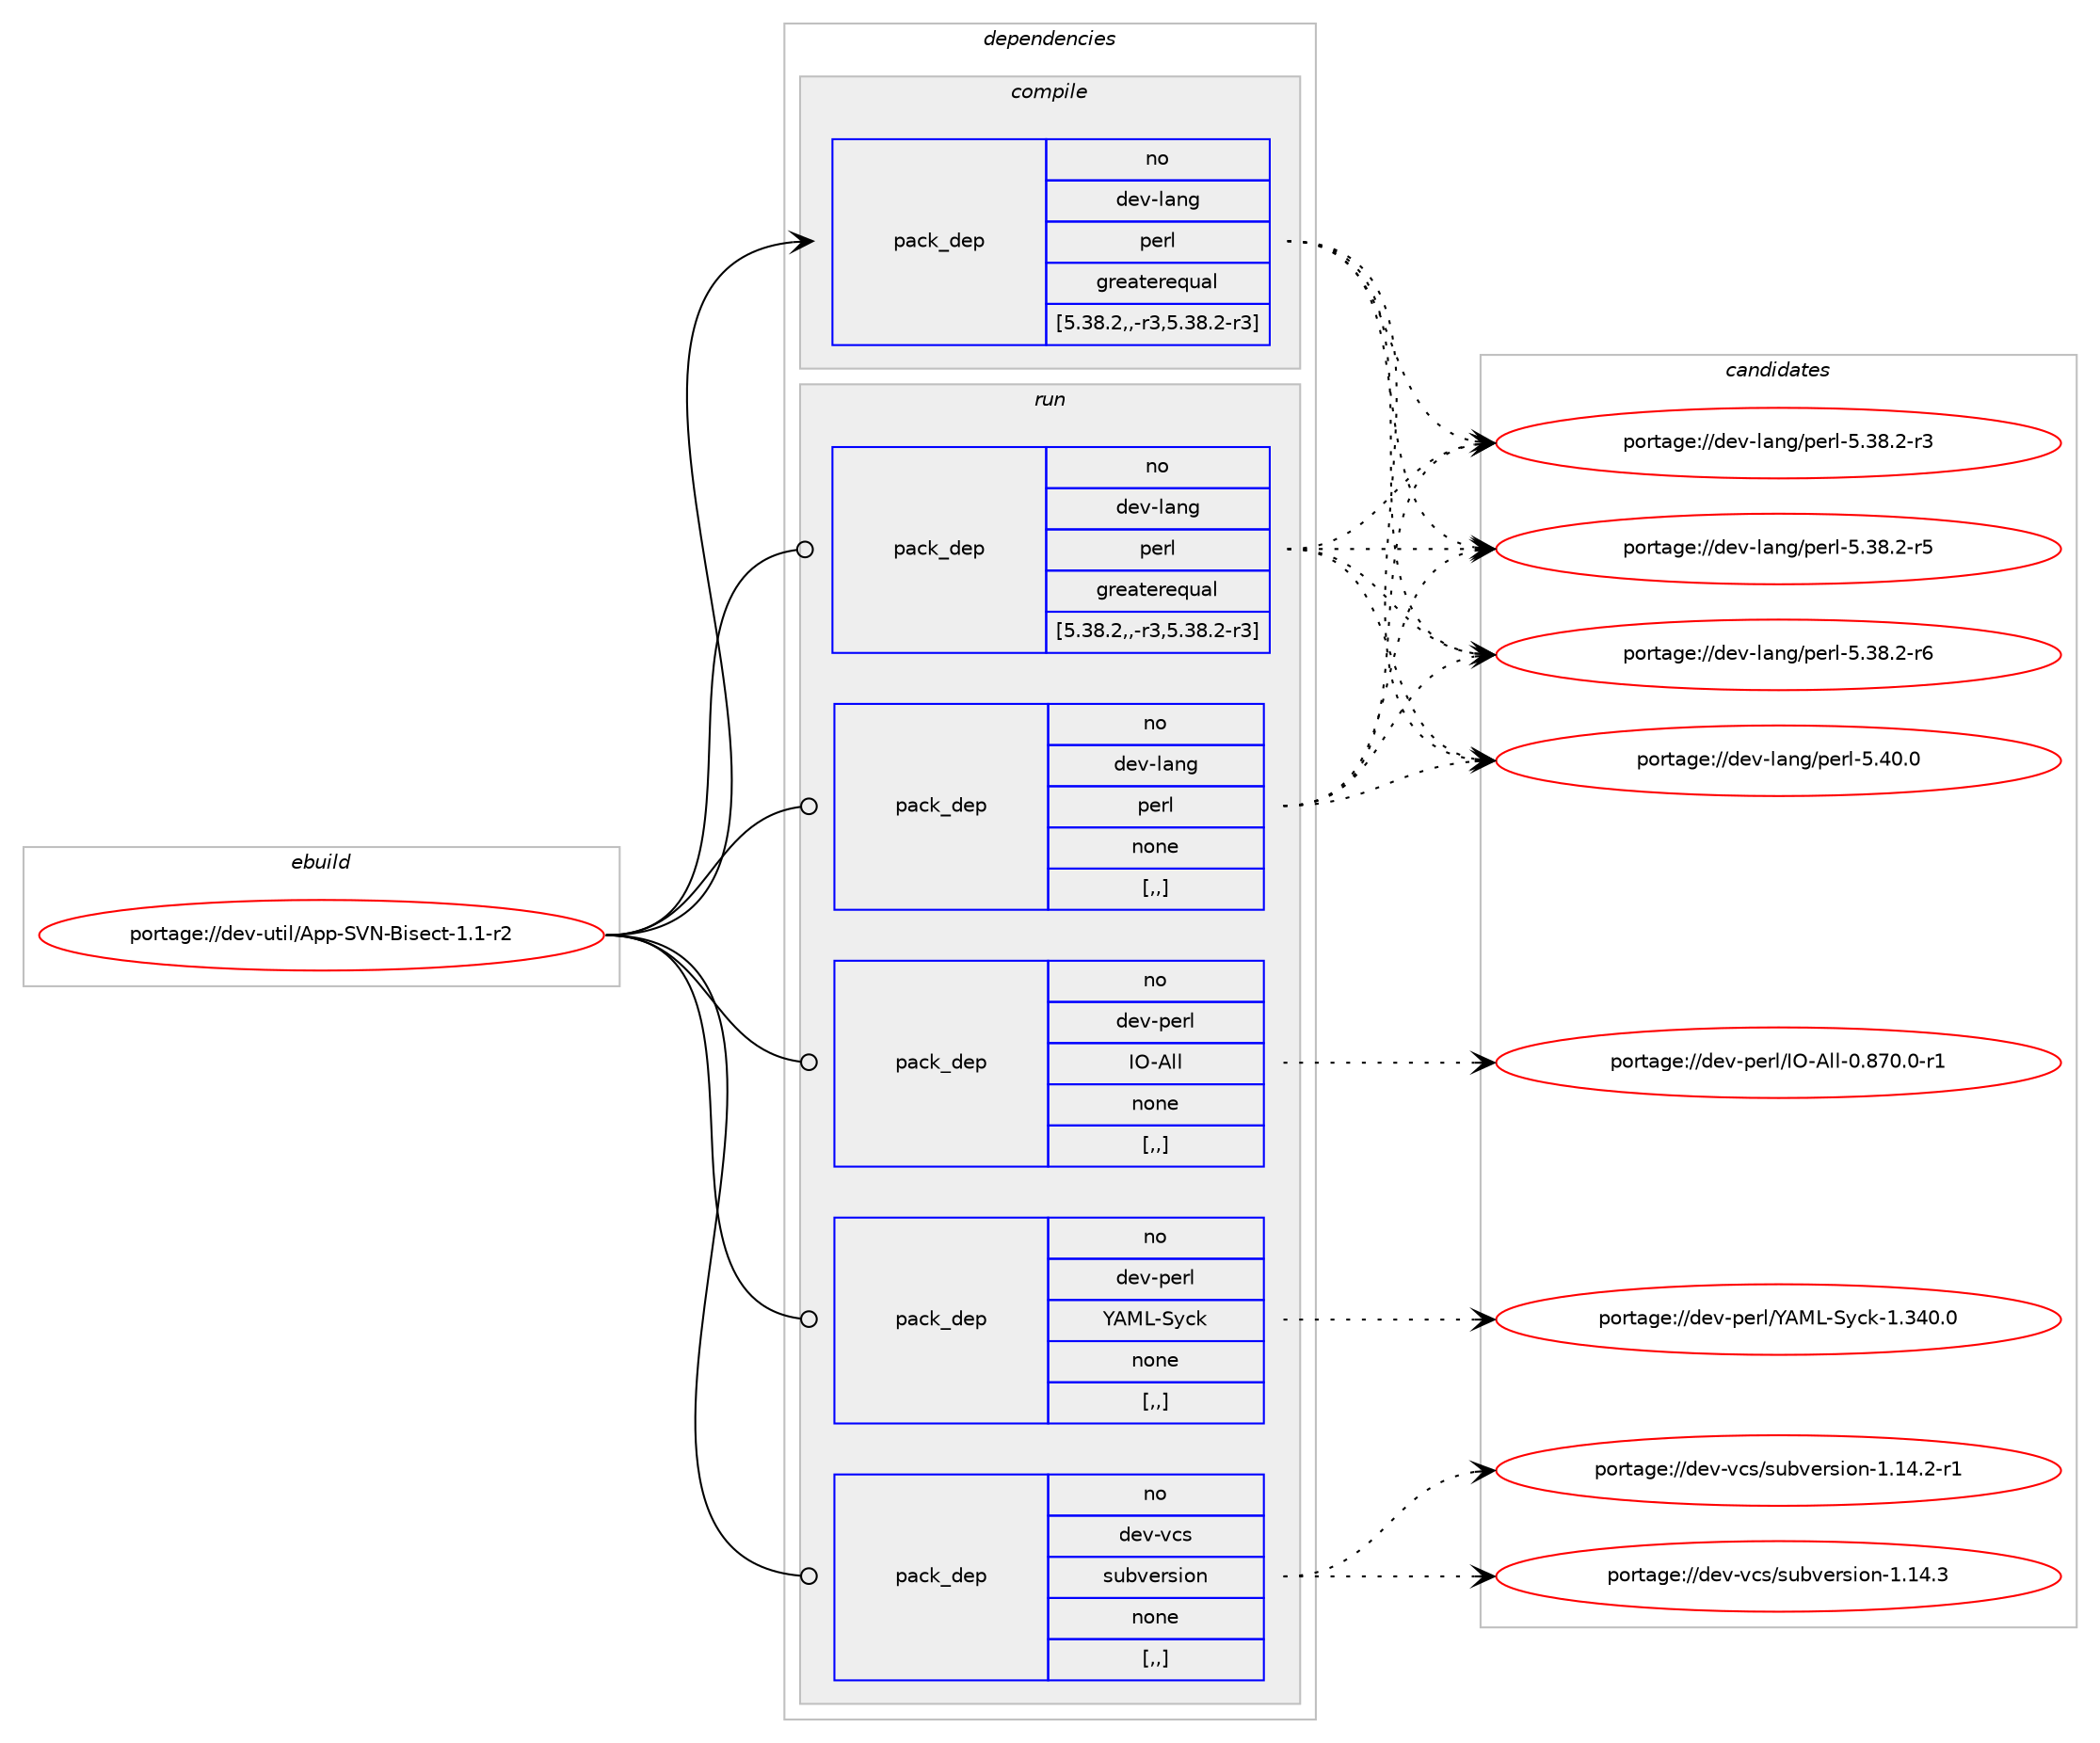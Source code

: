 digraph prolog {

# *************
# Graph options
# *************

newrank=true;
concentrate=true;
compound=true;
graph [rankdir=LR,fontname=Helvetica,fontsize=10,ranksep=1.5];#, ranksep=2.5, nodesep=0.2];
edge  [arrowhead=vee];
node  [fontname=Helvetica,fontsize=10];

# **********
# The ebuild
# **********

subgraph cluster_leftcol {
color=gray;
rank=same;
label=<<i>ebuild</i>>;
id [label="portage://dev-util/App-SVN-Bisect-1.1-r2", color=red, width=4, href="../dev-util/App-SVN-Bisect-1.1-r2.svg"];
}

# ****************
# The dependencies
# ****************

subgraph cluster_midcol {
color=gray;
label=<<i>dependencies</i>>;
subgraph cluster_compile {
fillcolor="#eeeeee";
style=filled;
label=<<i>compile</i>>;
subgraph pack146748 {
dependency205849 [label=<<TABLE BORDER="0" CELLBORDER="1" CELLSPACING="0" CELLPADDING="4" WIDTH="220"><TR><TD ROWSPAN="6" CELLPADDING="30">pack_dep</TD></TR><TR><TD WIDTH="110">no</TD></TR><TR><TD>dev-lang</TD></TR><TR><TD>perl</TD></TR><TR><TD>greaterequal</TD></TR><TR><TD>[5.38.2,,-r3,5.38.2-r3]</TD></TR></TABLE>>, shape=none, color=blue];
}
id:e -> dependency205849:w [weight=20,style="solid",arrowhead="vee"];
}
subgraph cluster_compileandrun {
fillcolor="#eeeeee";
style=filled;
label=<<i>compile and run</i>>;
}
subgraph cluster_run {
fillcolor="#eeeeee";
style=filled;
label=<<i>run</i>>;
subgraph pack146749 {
dependency205850 [label=<<TABLE BORDER="0" CELLBORDER="1" CELLSPACING="0" CELLPADDING="4" WIDTH="220"><TR><TD ROWSPAN="6" CELLPADDING="30">pack_dep</TD></TR><TR><TD WIDTH="110">no</TD></TR><TR><TD>dev-lang</TD></TR><TR><TD>perl</TD></TR><TR><TD>greaterequal</TD></TR><TR><TD>[5.38.2,,-r3,5.38.2-r3]</TD></TR></TABLE>>, shape=none, color=blue];
}
id:e -> dependency205850:w [weight=20,style="solid",arrowhead="odot"];
subgraph pack146750 {
dependency205851 [label=<<TABLE BORDER="0" CELLBORDER="1" CELLSPACING="0" CELLPADDING="4" WIDTH="220"><TR><TD ROWSPAN="6" CELLPADDING="30">pack_dep</TD></TR><TR><TD WIDTH="110">no</TD></TR><TR><TD>dev-lang</TD></TR><TR><TD>perl</TD></TR><TR><TD>none</TD></TR><TR><TD>[,,]</TD></TR></TABLE>>, shape=none, color=blue];
}
id:e -> dependency205851:w [weight=20,style="solid",arrowhead="odot"];
subgraph pack146751 {
dependency205852 [label=<<TABLE BORDER="0" CELLBORDER="1" CELLSPACING="0" CELLPADDING="4" WIDTH="220"><TR><TD ROWSPAN="6" CELLPADDING="30">pack_dep</TD></TR><TR><TD WIDTH="110">no</TD></TR><TR><TD>dev-perl</TD></TR><TR><TD>IO-All</TD></TR><TR><TD>none</TD></TR><TR><TD>[,,]</TD></TR></TABLE>>, shape=none, color=blue];
}
id:e -> dependency205852:w [weight=20,style="solid",arrowhead="odot"];
subgraph pack146752 {
dependency205853 [label=<<TABLE BORDER="0" CELLBORDER="1" CELLSPACING="0" CELLPADDING="4" WIDTH="220"><TR><TD ROWSPAN="6" CELLPADDING="30">pack_dep</TD></TR><TR><TD WIDTH="110">no</TD></TR><TR><TD>dev-perl</TD></TR><TR><TD>YAML-Syck</TD></TR><TR><TD>none</TD></TR><TR><TD>[,,]</TD></TR></TABLE>>, shape=none, color=blue];
}
id:e -> dependency205853:w [weight=20,style="solid",arrowhead="odot"];
subgraph pack146753 {
dependency205854 [label=<<TABLE BORDER="0" CELLBORDER="1" CELLSPACING="0" CELLPADDING="4" WIDTH="220"><TR><TD ROWSPAN="6" CELLPADDING="30">pack_dep</TD></TR><TR><TD WIDTH="110">no</TD></TR><TR><TD>dev-vcs</TD></TR><TR><TD>subversion</TD></TR><TR><TD>none</TD></TR><TR><TD>[,,]</TD></TR></TABLE>>, shape=none, color=blue];
}
id:e -> dependency205854:w [weight=20,style="solid",arrowhead="odot"];
}
}

# **************
# The candidates
# **************

subgraph cluster_choices {
rank=same;
color=gray;
label=<<i>candidates</i>>;

subgraph choice146748 {
color=black;
nodesep=1;
choice100101118451089711010347112101114108455346515646504511451 [label="portage://dev-lang/perl-5.38.2-r3", color=red, width=4,href="../dev-lang/perl-5.38.2-r3.svg"];
choice100101118451089711010347112101114108455346515646504511453 [label="portage://dev-lang/perl-5.38.2-r5", color=red, width=4,href="../dev-lang/perl-5.38.2-r5.svg"];
choice100101118451089711010347112101114108455346515646504511454 [label="portage://dev-lang/perl-5.38.2-r6", color=red, width=4,href="../dev-lang/perl-5.38.2-r6.svg"];
choice10010111845108971101034711210111410845534652484648 [label="portage://dev-lang/perl-5.40.0", color=red, width=4,href="../dev-lang/perl-5.40.0.svg"];
dependency205849:e -> choice100101118451089711010347112101114108455346515646504511451:w [style=dotted,weight="100"];
dependency205849:e -> choice100101118451089711010347112101114108455346515646504511453:w [style=dotted,weight="100"];
dependency205849:e -> choice100101118451089711010347112101114108455346515646504511454:w [style=dotted,weight="100"];
dependency205849:e -> choice10010111845108971101034711210111410845534652484648:w [style=dotted,weight="100"];
}
subgraph choice146749 {
color=black;
nodesep=1;
choice100101118451089711010347112101114108455346515646504511451 [label="portage://dev-lang/perl-5.38.2-r3", color=red, width=4,href="../dev-lang/perl-5.38.2-r3.svg"];
choice100101118451089711010347112101114108455346515646504511453 [label="portage://dev-lang/perl-5.38.2-r5", color=red, width=4,href="../dev-lang/perl-5.38.2-r5.svg"];
choice100101118451089711010347112101114108455346515646504511454 [label="portage://dev-lang/perl-5.38.2-r6", color=red, width=4,href="../dev-lang/perl-5.38.2-r6.svg"];
choice10010111845108971101034711210111410845534652484648 [label="portage://dev-lang/perl-5.40.0", color=red, width=4,href="../dev-lang/perl-5.40.0.svg"];
dependency205850:e -> choice100101118451089711010347112101114108455346515646504511451:w [style=dotted,weight="100"];
dependency205850:e -> choice100101118451089711010347112101114108455346515646504511453:w [style=dotted,weight="100"];
dependency205850:e -> choice100101118451089711010347112101114108455346515646504511454:w [style=dotted,weight="100"];
dependency205850:e -> choice10010111845108971101034711210111410845534652484648:w [style=dotted,weight="100"];
}
subgraph choice146750 {
color=black;
nodesep=1;
choice100101118451089711010347112101114108455346515646504511451 [label="portage://dev-lang/perl-5.38.2-r3", color=red, width=4,href="../dev-lang/perl-5.38.2-r3.svg"];
choice100101118451089711010347112101114108455346515646504511453 [label="portage://dev-lang/perl-5.38.2-r5", color=red, width=4,href="../dev-lang/perl-5.38.2-r5.svg"];
choice100101118451089711010347112101114108455346515646504511454 [label="portage://dev-lang/perl-5.38.2-r6", color=red, width=4,href="../dev-lang/perl-5.38.2-r6.svg"];
choice10010111845108971101034711210111410845534652484648 [label="portage://dev-lang/perl-5.40.0", color=red, width=4,href="../dev-lang/perl-5.40.0.svg"];
dependency205851:e -> choice100101118451089711010347112101114108455346515646504511451:w [style=dotted,weight="100"];
dependency205851:e -> choice100101118451089711010347112101114108455346515646504511453:w [style=dotted,weight="100"];
dependency205851:e -> choice100101118451089711010347112101114108455346515646504511454:w [style=dotted,weight="100"];
dependency205851:e -> choice10010111845108971101034711210111410845534652484648:w [style=dotted,weight="100"];
}
subgraph choice146751 {
color=black;
nodesep=1;
choice10010111845112101114108477379456510810845484656554846484511449 [label="portage://dev-perl/IO-All-0.870.0-r1", color=red, width=4,href="../dev-perl/IO-All-0.870.0-r1.svg"];
dependency205852:e -> choice10010111845112101114108477379456510810845484656554846484511449:w [style=dotted,weight="100"];
}
subgraph choice146752 {
color=black;
nodesep=1;
choice1001011184511210111410847896577764583121991074549465152484648 [label="portage://dev-perl/YAML-Syck-1.340.0", color=red, width=4,href="../dev-perl/YAML-Syck-1.340.0.svg"];
dependency205853:e -> choice1001011184511210111410847896577764583121991074549465152484648:w [style=dotted,weight="100"];
}
subgraph choice146753 {
color=black;
nodesep=1;
choice10010111845118991154711511798118101114115105111110454946495246504511449 [label="portage://dev-vcs/subversion-1.14.2-r1", color=red, width=4,href="../dev-vcs/subversion-1.14.2-r1.svg"];
choice1001011184511899115471151179811810111411510511111045494649524651 [label="portage://dev-vcs/subversion-1.14.3", color=red, width=4,href="../dev-vcs/subversion-1.14.3.svg"];
dependency205854:e -> choice10010111845118991154711511798118101114115105111110454946495246504511449:w [style=dotted,weight="100"];
dependency205854:e -> choice1001011184511899115471151179811810111411510511111045494649524651:w [style=dotted,weight="100"];
}
}

}
